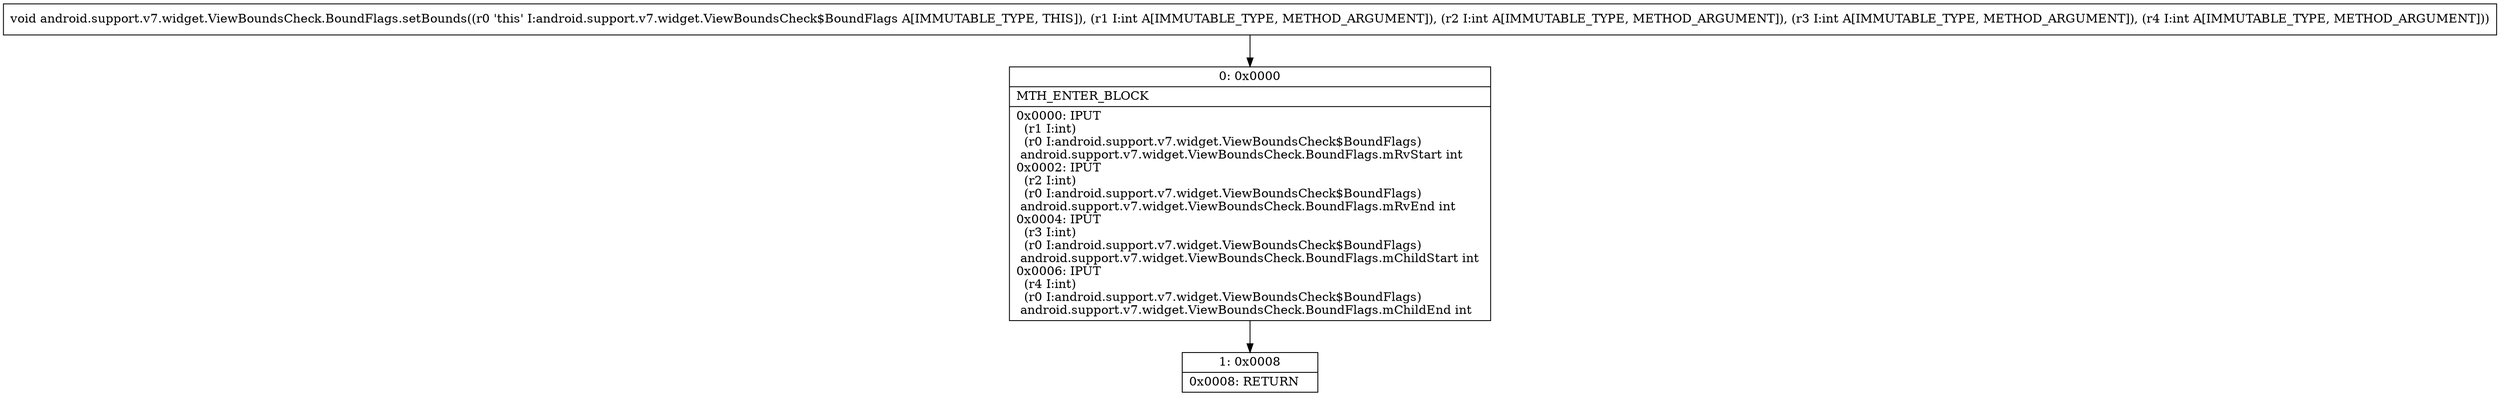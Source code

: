 digraph "CFG forandroid.support.v7.widget.ViewBoundsCheck.BoundFlags.setBounds(IIII)V" {
Node_0 [shape=record,label="{0\:\ 0x0000|MTH_ENTER_BLOCK\l|0x0000: IPUT  \l  (r1 I:int)\l  (r0 I:android.support.v7.widget.ViewBoundsCheck$BoundFlags)\l android.support.v7.widget.ViewBoundsCheck.BoundFlags.mRvStart int \l0x0002: IPUT  \l  (r2 I:int)\l  (r0 I:android.support.v7.widget.ViewBoundsCheck$BoundFlags)\l android.support.v7.widget.ViewBoundsCheck.BoundFlags.mRvEnd int \l0x0004: IPUT  \l  (r3 I:int)\l  (r0 I:android.support.v7.widget.ViewBoundsCheck$BoundFlags)\l android.support.v7.widget.ViewBoundsCheck.BoundFlags.mChildStart int \l0x0006: IPUT  \l  (r4 I:int)\l  (r0 I:android.support.v7.widget.ViewBoundsCheck$BoundFlags)\l android.support.v7.widget.ViewBoundsCheck.BoundFlags.mChildEnd int \l}"];
Node_1 [shape=record,label="{1\:\ 0x0008|0x0008: RETURN   \l}"];
MethodNode[shape=record,label="{void android.support.v7.widget.ViewBoundsCheck.BoundFlags.setBounds((r0 'this' I:android.support.v7.widget.ViewBoundsCheck$BoundFlags A[IMMUTABLE_TYPE, THIS]), (r1 I:int A[IMMUTABLE_TYPE, METHOD_ARGUMENT]), (r2 I:int A[IMMUTABLE_TYPE, METHOD_ARGUMENT]), (r3 I:int A[IMMUTABLE_TYPE, METHOD_ARGUMENT]), (r4 I:int A[IMMUTABLE_TYPE, METHOD_ARGUMENT])) }"];
MethodNode -> Node_0;
Node_0 -> Node_1;
}

